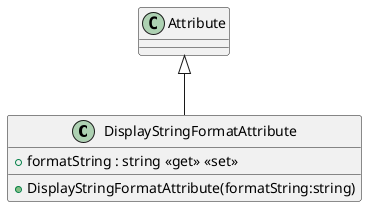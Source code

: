 @startuml
class DisplayStringFormatAttribute {
    + formatString : string <<get>> <<set>>
    + DisplayStringFormatAttribute(formatString:string)
}
Attribute <|-- DisplayStringFormatAttribute
@enduml
